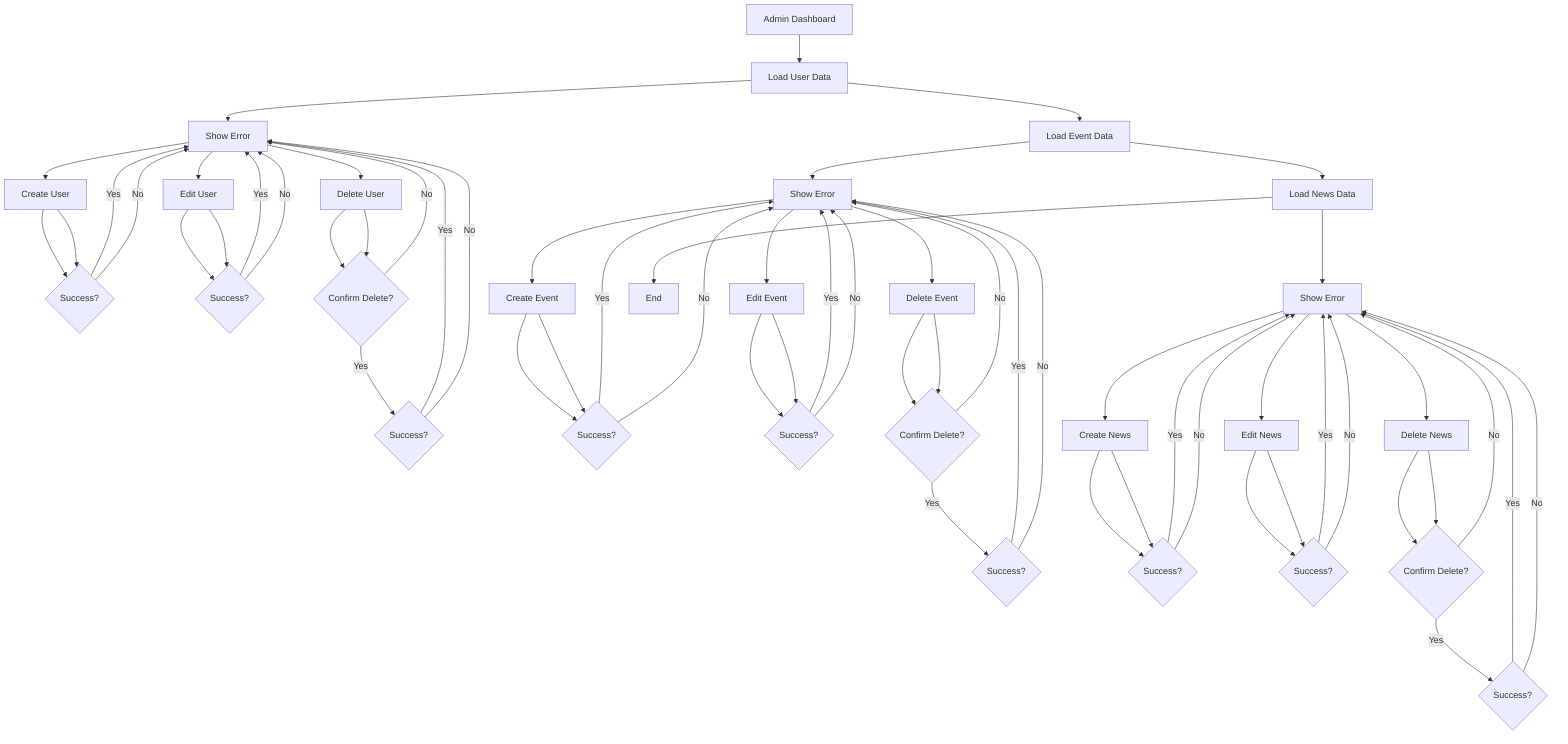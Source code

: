 flowchart TD
    A[Admin Dashboard]
    A --> B[Load User Data]
    B --> B1[View User List]
    B1 --> B2[Create User]
    B1 --> B3[Edit User]
    B1 --> B4[Delete User]
    B2 --> B1a{Success?}
    B2 --> B1a
    B3 --> B1b{Success?}
    B3 --> B1b
    B4 --> B1c{Confirm Delete?}
    B4 --> B1c
    B1a -- Yes --> B1[Refresh User List]
    B1a -- No --> B1[Show Error]
    B1b -- Yes --> B1[Refresh User List]
    B1b -- No --> B1[Show Error]
    B1c -- Yes --> B1d{Success?}
    B1c -- No --> B1
    B1d -- Yes --> B1[Refresh User List]
    B1d -- No --> B1[Show Error]

    B --> C[Load Event Data]
    C --> C1[View Event List]
    C1 --> C2[Create Event]
    C1 --> C3[Edit Event]
    C1 --> C4[Delete Event]
    C2 --> C1a{Success?}
    C2 --> C1a
    C3 --> C1b{Success?}
    C3 --> C1b
    C4 --> C1c{Confirm Delete?}
    C4 --> C1c
    C1a -- Yes --> C1[Refresh Event List]
    C1a -- No --> C1[Show Error]
    C1b -- Yes --> C1[Refresh Event List]
    C1b -- No --> C1[Show Error]
    C1c -- Yes --> C1d{Success?}
    C1c -- No --> C1
    C1d -- Yes --> C1[Refresh Event List]
    C1d -- No --> C1[Show Error]

    C --> D[Load News Data]
    D --> D1[View News List]
    D1 --> D2[Create News]
    D1 --> D3[Edit News]
    D1 --> D4[Delete News]
    D2 --> D1a{Success?}
    D2 --> D1a
    D3 --> D1b{Success?}
    D3 --> D1b
    D4 --> D1c{Confirm Delete?}
    D4 --> D1c
    D1a -- Yes --> D1[Refresh News List]
    D1a -- No --> D1[Show Error]
    D1b -- Yes --> D1[Refresh News List]
    D1b -- No --> D1[Show Error]
    D1c -- Yes --> D1d{Success?}
    D1c -- No --> D1
    D1d -- Yes --> D1[Refresh News List]
    D1d -- No --> D1[Show Error]

    D --> E[End]